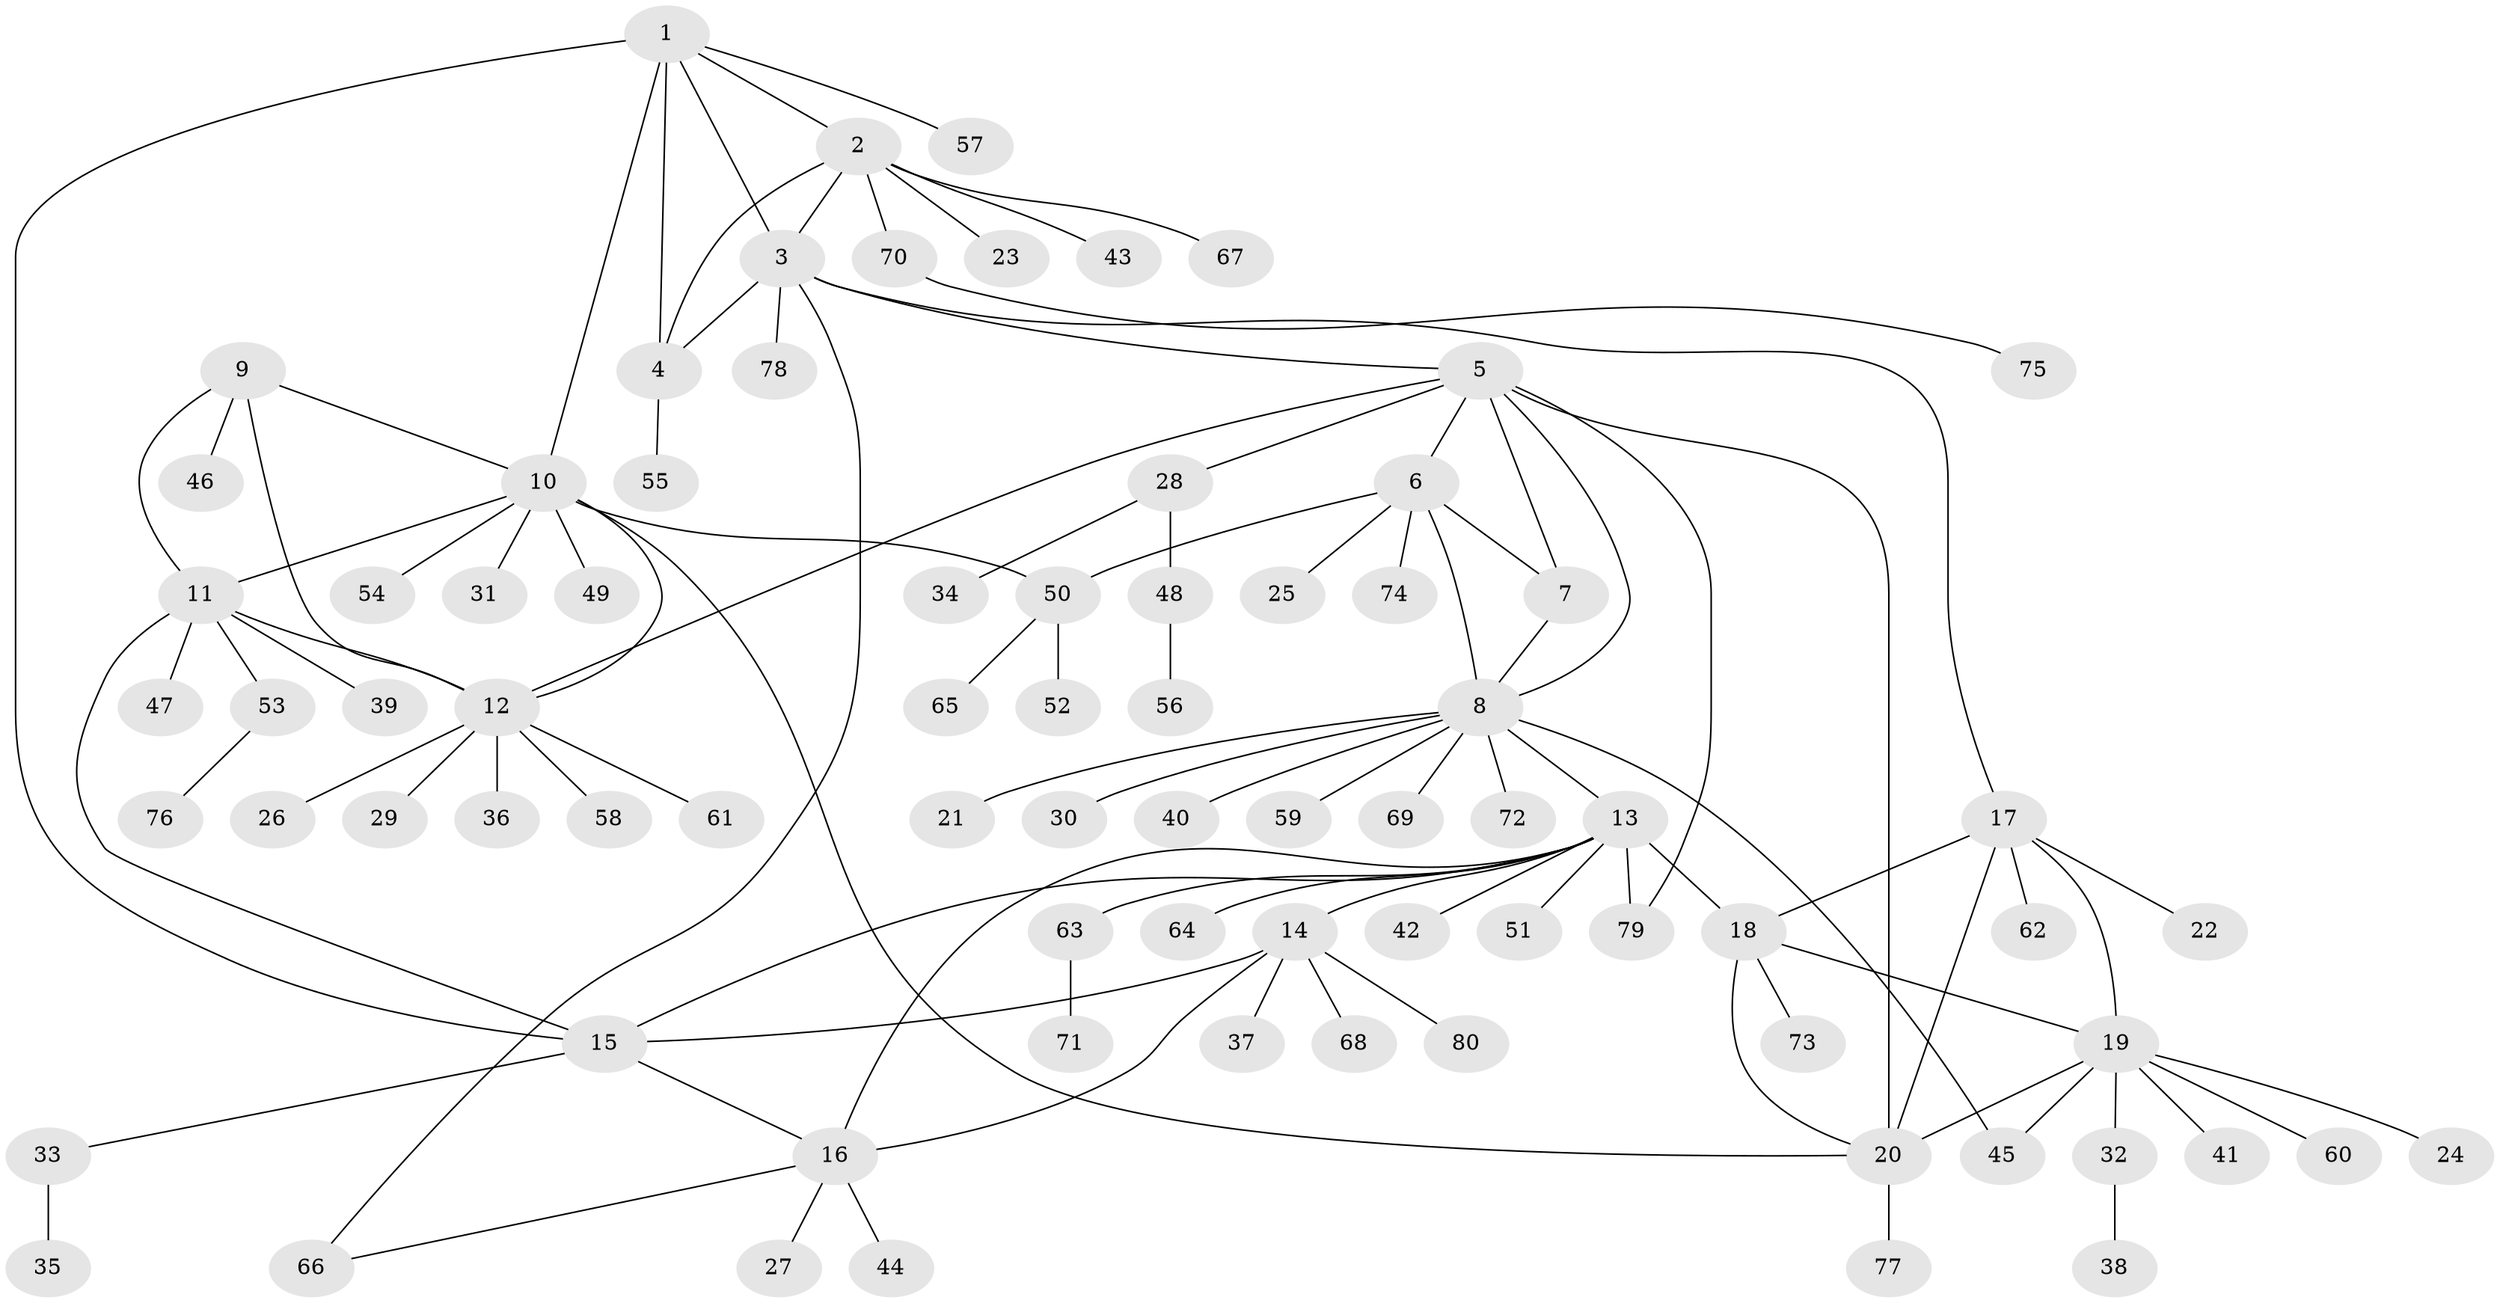 // coarse degree distribution, {13: 0.01639344262295082, 6: 0.03278688524590164, 7: 0.04918032786885246, 3: 0.08196721311475409, 8: 0.04918032786885246, 5: 0.04918032786885246, 10: 0.01639344262295082, 9: 0.01639344262295082, 1: 0.6721311475409836, 2: 0.01639344262295082}
// Generated by graph-tools (version 1.1) at 2025/42/03/06/25 10:42:09]
// undirected, 80 vertices, 104 edges
graph export_dot {
graph [start="1"]
  node [color=gray90,style=filled];
  1;
  2;
  3;
  4;
  5;
  6;
  7;
  8;
  9;
  10;
  11;
  12;
  13;
  14;
  15;
  16;
  17;
  18;
  19;
  20;
  21;
  22;
  23;
  24;
  25;
  26;
  27;
  28;
  29;
  30;
  31;
  32;
  33;
  34;
  35;
  36;
  37;
  38;
  39;
  40;
  41;
  42;
  43;
  44;
  45;
  46;
  47;
  48;
  49;
  50;
  51;
  52;
  53;
  54;
  55;
  56;
  57;
  58;
  59;
  60;
  61;
  62;
  63;
  64;
  65;
  66;
  67;
  68;
  69;
  70;
  71;
  72;
  73;
  74;
  75;
  76;
  77;
  78;
  79;
  80;
  1 -- 2;
  1 -- 3;
  1 -- 4;
  1 -- 10;
  1 -- 15;
  1 -- 57;
  2 -- 3;
  2 -- 4;
  2 -- 23;
  2 -- 43;
  2 -- 67;
  2 -- 70;
  3 -- 4;
  3 -- 5;
  3 -- 17;
  3 -- 66;
  3 -- 78;
  4 -- 55;
  5 -- 6;
  5 -- 7;
  5 -- 8;
  5 -- 12;
  5 -- 20;
  5 -- 28;
  5 -- 79;
  6 -- 7;
  6 -- 8;
  6 -- 25;
  6 -- 50;
  6 -- 74;
  7 -- 8;
  8 -- 13;
  8 -- 21;
  8 -- 30;
  8 -- 40;
  8 -- 45;
  8 -- 59;
  8 -- 69;
  8 -- 72;
  9 -- 10;
  9 -- 11;
  9 -- 12;
  9 -- 46;
  10 -- 11;
  10 -- 12;
  10 -- 20;
  10 -- 31;
  10 -- 49;
  10 -- 50;
  10 -- 54;
  11 -- 12;
  11 -- 15;
  11 -- 39;
  11 -- 47;
  11 -- 53;
  12 -- 26;
  12 -- 29;
  12 -- 36;
  12 -- 58;
  12 -- 61;
  13 -- 14;
  13 -- 15;
  13 -- 16;
  13 -- 18;
  13 -- 42;
  13 -- 51;
  13 -- 63;
  13 -- 64;
  13 -- 79;
  14 -- 15;
  14 -- 16;
  14 -- 37;
  14 -- 68;
  14 -- 80;
  15 -- 16;
  15 -- 33;
  16 -- 27;
  16 -- 44;
  16 -- 66;
  17 -- 18;
  17 -- 19;
  17 -- 20;
  17 -- 22;
  17 -- 62;
  18 -- 19;
  18 -- 20;
  18 -- 73;
  19 -- 20;
  19 -- 24;
  19 -- 32;
  19 -- 41;
  19 -- 45;
  19 -- 60;
  20 -- 77;
  28 -- 34;
  28 -- 48;
  32 -- 38;
  33 -- 35;
  48 -- 56;
  50 -- 52;
  50 -- 65;
  53 -- 76;
  63 -- 71;
  70 -- 75;
}
